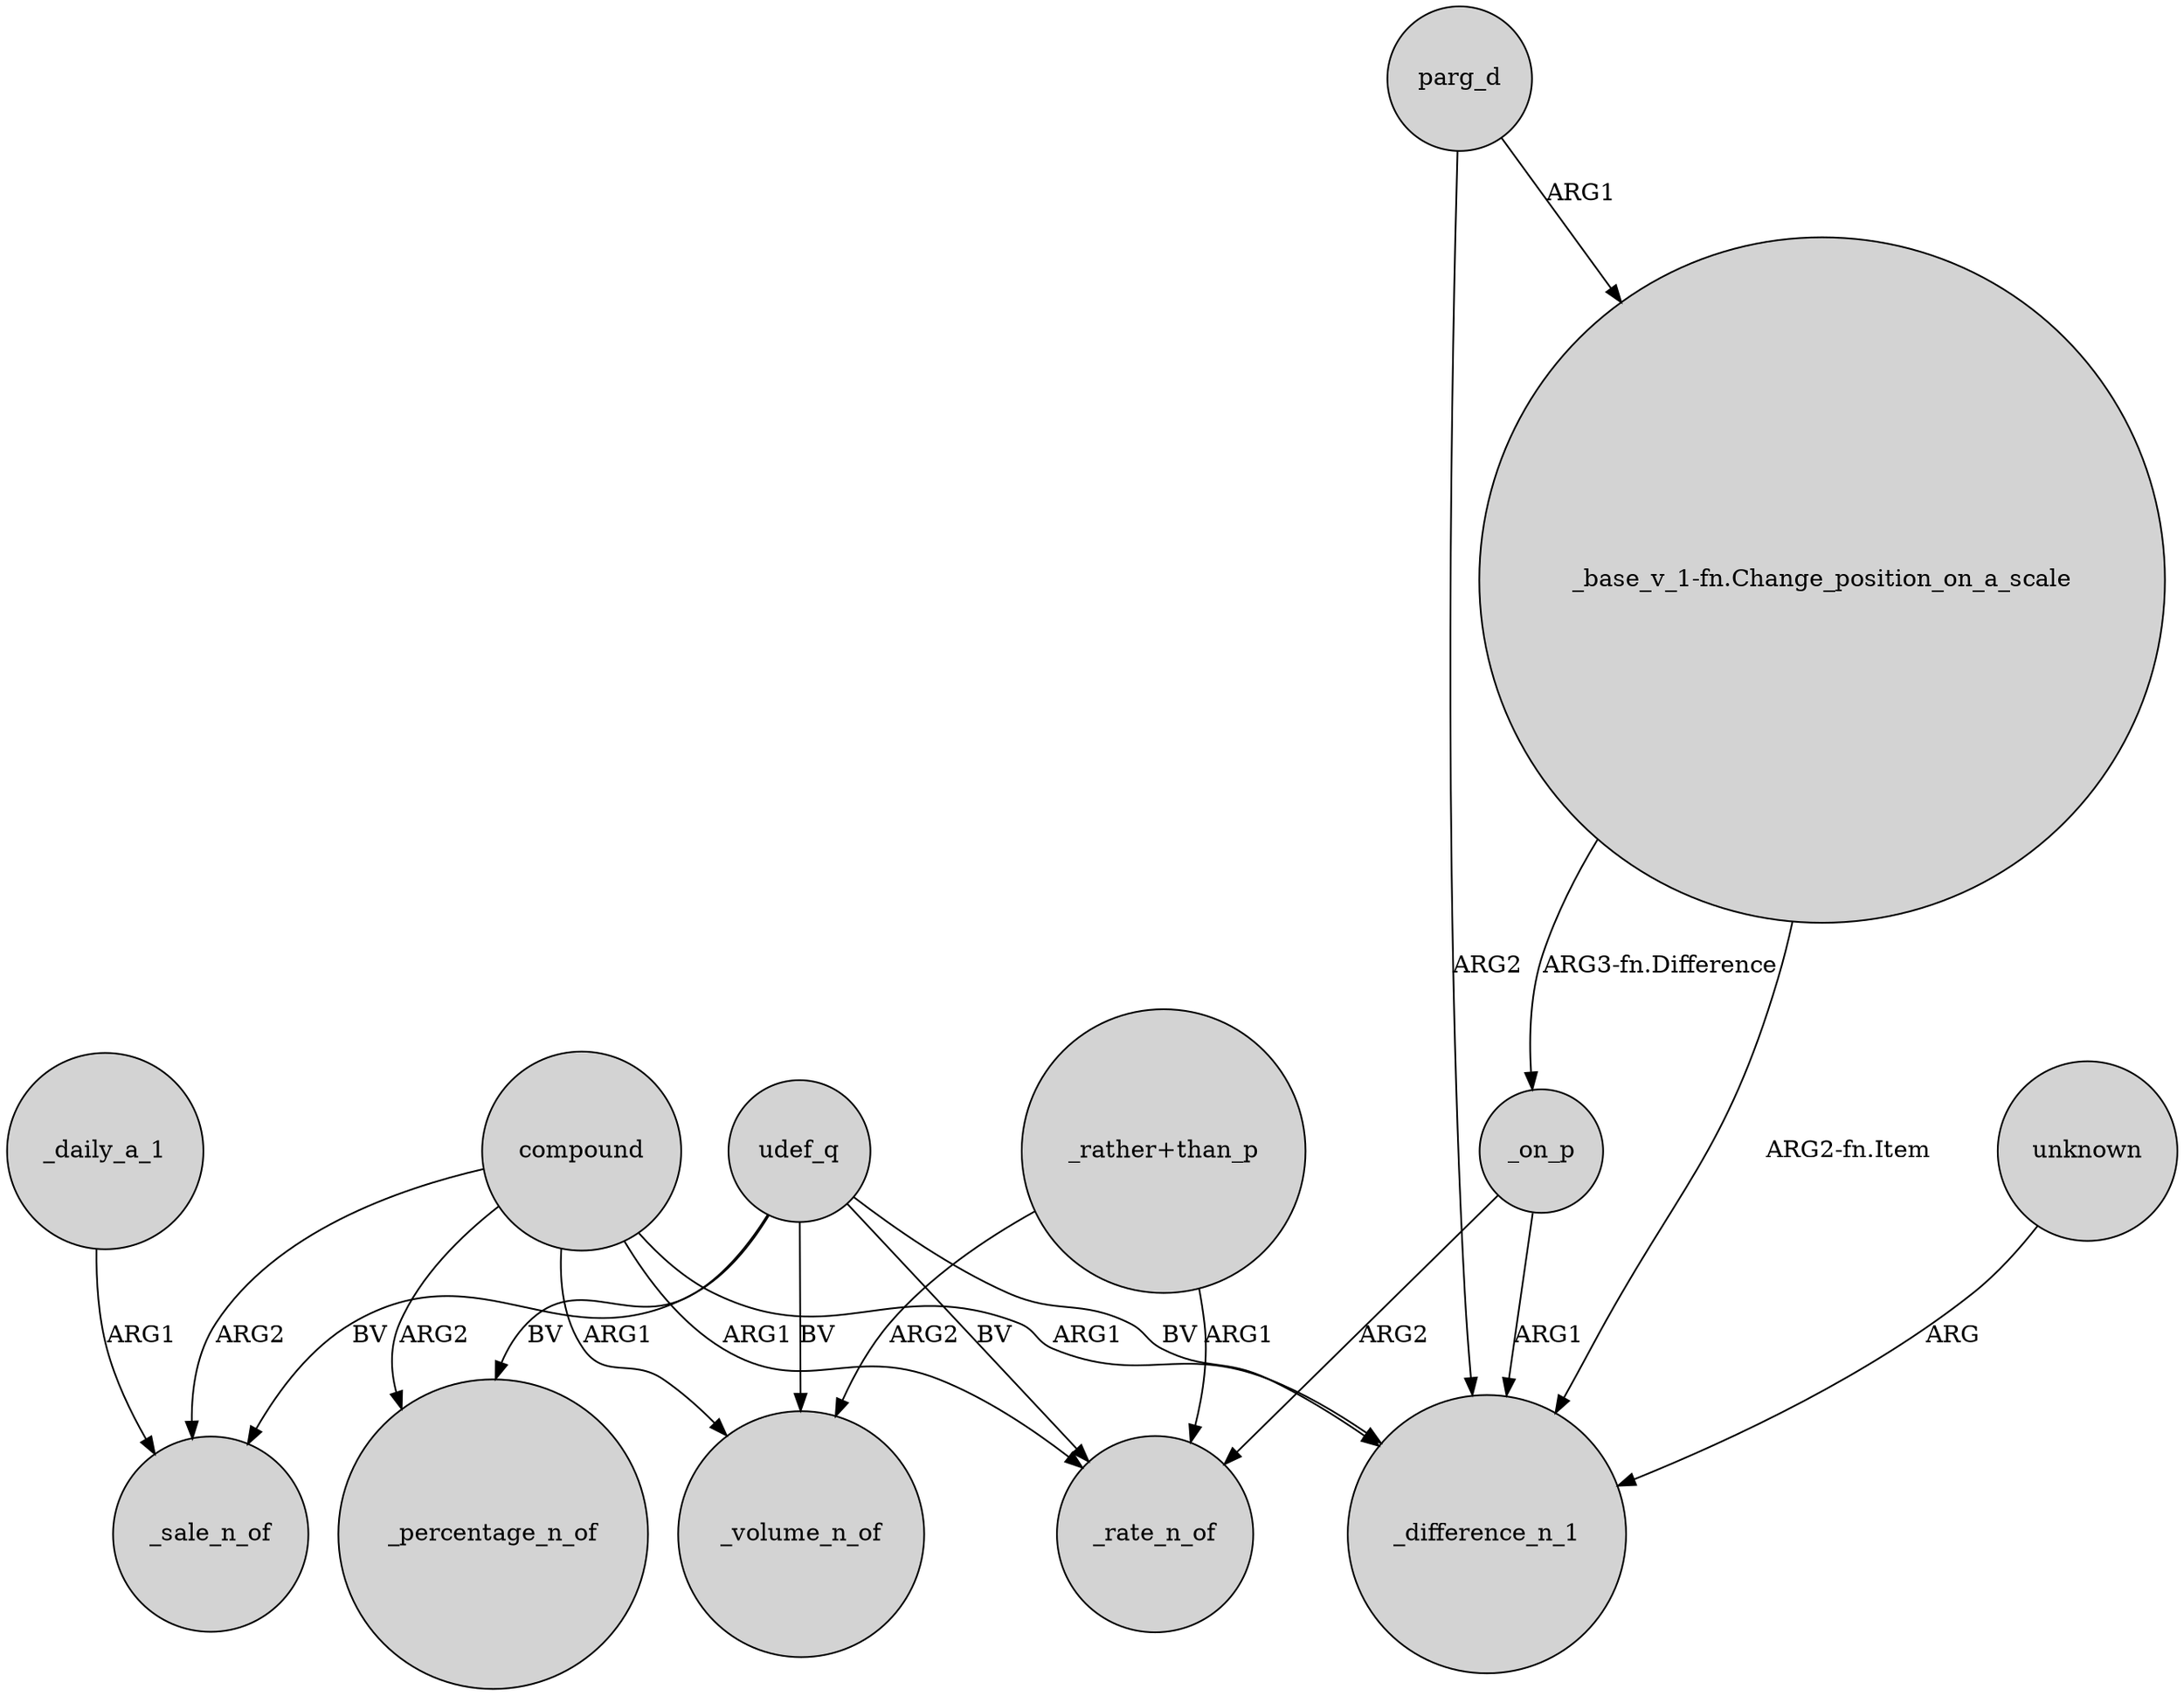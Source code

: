 digraph {
	node [shape=circle style=filled]
	compound -> _volume_n_of [label=ARG1]
	udef_q -> _difference_n_1 [label=BV]
	"_rather+than_p" -> _rate_n_of [label=ARG1]
	parg_d -> "_base_v_1-fn.Change_position_on_a_scale" [label=ARG1]
	_daily_a_1 -> _sale_n_of [label=ARG1]
	parg_d -> _difference_n_1 [label=ARG2]
	unknown -> _difference_n_1 [label=ARG]
	udef_q -> _sale_n_of [label=BV]
	compound -> _rate_n_of [label=ARG1]
	udef_q -> _rate_n_of [label=BV]
	udef_q -> _volume_n_of [label=BV]
	udef_q -> _percentage_n_of [label=BV]
	_on_p -> _difference_n_1 [label=ARG1]
	_on_p -> _rate_n_of [label=ARG2]
	compound -> _difference_n_1 [label=ARG1]
	compound -> _percentage_n_of [label=ARG2]
	"_base_v_1-fn.Change_position_on_a_scale" -> _on_p [label="ARG3-fn.Difference"]
	"_rather+than_p" -> _volume_n_of [label=ARG2]
	compound -> _sale_n_of [label=ARG2]
	"_base_v_1-fn.Change_position_on_a_scale" -> _difference_n_1 [label="ARG2-fn.Item"]
}
